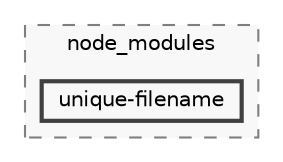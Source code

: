 digraph "backend/node_modules/unique-filename"
{
 // LATEX_PDF_SIZE
  bgcolor="transparent";
  edge [fontname=Helvetica,fontsize=10,labelfontname=Helvetica,labelfontsize=10];
  node [fontname=Helvetica,fontsize=10,shape=box,height=0.2,width=0.4];
  compound=true
  subgraph clusterdir_86dbea9de526ba50b112ba867d8b4b1f {
    graph [ bgcolor="#f8f8f8", pencolor="grey50", label="node_modules", fontname=Helvetica,fontsize=10 style="filled,dashed", URL="dir_86dbea9de526ba50b112ba867d8b4b1f.html",tooltip=""]
  dir_a42fbc332444210432b4dd8f0e8c9c8e [label="unique-filename", fillcolor="#f8f8f8", color="grey25", style="filled,bold", URL="dir_a42fbc332444210432b4dd8f0e8c9c8e.html",tooltip=""];
  }
}
